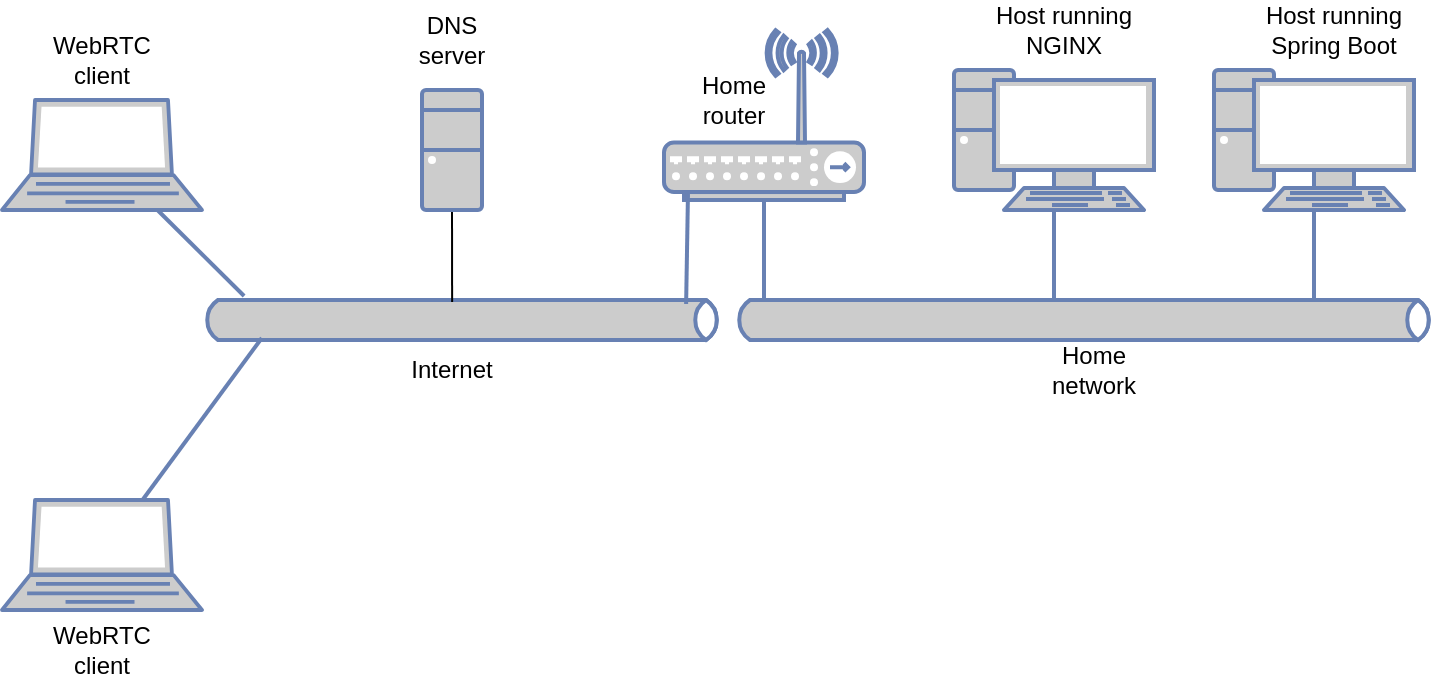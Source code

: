 <mxfile version="16.1.2" type="device"><diagram id="SWLJ_cRIV9_JF8MHAd84" name="Page-1"><mxGraphModel dx="1102" dy="1025" grid="1" gridSize="10" guides="1" tooltips="1" connect="1" arrows="1" fold="1" page="1" pageScale="1" pageWidth="850" pageHeight="1100" math="0" shadow="0"><root><mxCell id="0"/><mxCell id="1" parent="0"/><mxCell id="2ZjDUeswAlAVmBUXWTQk-2" value="" style="fontColor=#0066CC;verticalAlign=top;verticalLabelPosition=bottom;labelPosition=center;align=center;html=1;outlineConnect=0;fillColor=#CCCCCC;strokeColor=#6881B3;gradientColor=none;gradientDirection=north;strokeWidth=2;shape=mxgraph.networks.laptop;" vertex="1" parent="1"><mxGeometry x="44" y="140" width="100" height="55" as="geometry"/></mxCell><mxCell id="2ZjDUeswAlAVmBUXWTQk-4" value="" style="fontColor=#0066CC;verticalAlign=top;verticalLabelPosition=bottom;labelPosition=center;align=center;html=1;outlineConnect=0;fillColor=#CCCCCC;strokeColor=#6881B3;gradientColor=none;gradientDirection=north;strokeWidth=2;shape=mxgraph.networks.pc;" vertex="1" parent="1"><mxGeometry x="520" y="125" width="100" height="70" as="geometry"/></mxCell><mxCell id="2ZjDUeswAlAVmBUXWTQk-5" value="" style="fontColor=#0066CC;verticalAlign=top;verticalLabelPosition=bottom;labelPosition=center;align=center;html=1;outlineConnect=0;fillColor=#CCCCCC;strokeColor=#6881B3;gradientColor=none;gradientDirection=north;strokeWidth=2;shape=mxgraph.networks.pc;" vertex="1" parent="1"><mxGeometry x="650" y="125" width="100" height="70" as="geometry"/></mxCell><mxCell id="2ZjDUeswAlAVmBUXWTQk-6" value="" style="fontColor=#0066CC;verticalAlign=top;verticalLabelPosition=bottom;labelPosition=center;align=center;html=1;outlineConnect=0;fillColor=#CCCCCC;strokeColor=#6881B3;gradientColor=none;gradientDirection=north;strokeWidth=2;shape=mxgraph.networks.laptop;" vertex="1" parent="1"><mxGeometry x="44" y="340" width="100" height="55" as="geometry"/></mxCell><mxCell id="2ZjDUeswAlAVmBUXWTQk-7" value="" style="fontColor=#0066CC;verticalAlign=top;verticalLabelPosition=bottom;labelPosition=center;align=center;html=1;outlineConnect=0;fillColor=#CCCCCC;strokeColor=#6881B3;gradientColor=none;gradientDirection=north;strokeWidth=2;shape=mxgraph.networks.wireless_hub;" vertex="1" parent="1"><mxGeometry x="375" y="105" width="100" height="85" as="geometry"/></mxCell><mxCell id="2ZjDUeswAlAVmBUXWTQk-8" value="" style="html=1;fillColor=#CCCCCC;strokeColor=#6881B3;gradientColor=none;gradientDirection=north;strokeWidth=2;shape=mxgraph.networks.bus;gradientColor=none;gradientDirection=north;fontColor=#ffffff;perimeter=backbonePerimeter;backboneSize=20;" vertex="1" parent="1"><mxGeometry x="410" y="240" width="350" height="20" as="geometry"/></mxCell><mxCell id="2ZjDUeswAlAVmBUXWTQk-10" value="" style="strokeColor=#6881B3;edgeStyle=none;rounded=0;endArrow=none;html=1;strokeWidth=2;" edge="1" target="2ZjDUeswAlAVmBUXWTQk-8" parent="1" source="2ZjDUeswAlAVmBUXWTQk-4"><mxGeometry relative="1" as="geometry"><mxPoint x="550" y="180" as="sourcePoint"/></mxGeometry></mxCell><mxCell id="2ZjDUeswAlAVmBUXWTQk-11" value="" style="strokeColor=#6881B3;edgeStyle=none;rounded=0;endArrow=none;html=1;strokeWidth=2;" edge="1" target="2ZjDUeswAlAVmBUXWTQk-8" parent="1" source="2ZjDUeswAlAVmBUXWTQk-7"><mxGeometry relative="1" as="geometry"><mxPoint x="610" y="180" as="sourcePoint"/></mxGeometry></mxCell><mxCell id="2ZjDUeswAlAVmBUXWTQk-12" value="" style="strokeColor=#6881B3;edgeStyle=none;rounded=0;endArrow=none;html=1;strokeWidth=2;" edge="1" target="2ZjDUeswAlAVmBUXWTQk-8" parent="1" source="2ZjDUeswAlAVmBUXWTQk-5"><mxGeometry relative="1" as="geometry"><mxPoint x="670" y="180" as="sourcePoint"/></mxGeometry></mxCell><mxCell id="2ZjDUeswAlAVmBUXWTQk-20" value="" style="html=1;fillColor=#CCCCCC;strokeColor=#6881B3;gradientColor=none;gradientDirection=north;strokeWidth=2;shape=mxgraph.networks.bus;gradientColor=none;gradientDirection=north;fontColor=#ffffff;perimeter=backbonePerimeter;backboneSize=20;" vertex="1" parent="1"><mxGeometry x="144" y="240" width="260" height="20" as="geometry"/></mxCell><mxCell id="2ZjDUeswAlAVmBUXWTQk-21" value="" style="strokeColor=#6881B3;edgeStyle=none;rounded=0;endArrow=none;html=1;strokeWidth=2;entryX=0.081;entryY=-0.1;entryDx=0;entryDy=0;entryPerimeter=0;" edge="1" target="2ZjDUeswAlAVmBUXWTQk-20" parent="1" source="2ZjDUeswAlAVmBUXWTQk-2"><mxGeometry relative="1" as="geometry"><mxPoint x="150" y="310" as="sourcePoint"/></mxGeometry></mxCell><mxCell id="2ZjDUeswAlAVmBUXWTQk-25" value="" style="strokeColor=#6881B3;edgeStyle=none;rounded=0;endArrow=none;html=1;strokeWidth=2;entryX=0.115;entryY=0.95;entryDx=0;entryDy=0;entryPerimeter=0;" edge="1" target="2ZjDUeswAlAVmBUXWTQk-20" parent="1" source="2ZjDUeswAlAVmBUXWTQk-6"><mxGeometry relative="1" as="geometry"><mxPoint x="150" y="450" as="sourcePoint"/></mxGeometry></mxCell><mxCell id="2ZjDUeswAlAVmBUXWTQk-28" value="" style="strokeColor=#6881B3;edgeStyle=none;rounded=0;endArrow=none;html=1;strokeWidth=2;entryX=0.931;entryY=0.1;entryDx=0;entryDy=0;entryPerimeter=0;exitX=0.12;exitY=0.953;exitDx=0;exitDy=0;exitPerimeter=0;" edge="1" target="2ZjDUeswAlAVmBUXWTQk-20" parent="1" source="2ZjDUeswAlAVmBUXWTQk-7"><mxGeometry relative="1" as="geometry"><mxPoint x="390" y="180" as="sourcePoint"/><mxPoint x="377" y="240" as="targetPoint"/></mxGeometry></mxCell><mxCell id="2ZjDUeswAlAVmBUXWTQk-34" value="" style="endArrow=none;html=1;rounded=0;exitX=0.481;exitY=0.05;exitDx=0;exitDy=0;exitPerimeter=0;" edge="1" parent="1" source="2ZjDUeswAlAVmBUXWTQk-20"><mxGeometry width="50" height="50" relative="1" as="geometry"><mxPoint x="240" y="250" as="sourcePoint"/><mxPoint x="269" y="190" as="targetPoint"/></mxGeometry></mxCell><mxCell id="2ZjDUeswAlAVmBUXWTQk-35" value="" style="fontColor=#0066CC;verticalAlign=top;verticalLabelPosition=bottom;labelPosition=center;align=center;html=1;outlineConnect=0;fillColor=#CCCCCC;strokeColor=#6881B3;gradientColor=none;gradientDirection=north;strokeWidth=2;shape=mxgraph.networks.desktop_pc;" vertex="1" parent="1"><mxGeometry x="254" y="135" width="30" height="60" as="geometry"/></mxCell><mxCell id="2ZjDUeswAlAVmBUXWTQk-36" value="DNS server" style="text;html=1;strokeColor=none;fillColor=none;align=center;verticalAlign=middle;whiteSpace=wrap;rounded=0;" vertex="1" parent="1"><mxGeometry x="239" y="95" width="60" height="30" as="geometry"/></mxCell><mxCell id="2ZjDUeswAlAVmBUXWTQk-37" value="Home network" style="text;html=1;strokeColor=none;fillColor=none;align=center;verticalAlign=middle;whiteSpace=wrap;rounded=0;" vertex="1" parent="1"><mxGeometry x="560" y="260" width="60" height="30" as="geometry"/></mxCell><mxCell id="2ZjDUeswAlAVmBUXWTQk-38" value="WebRTC client" style="text;html=1;strokeColor=none;fillColor=none;align=center;verticalAlign=middle;whiteSpace=wrap;rounded=0;" vertex="1" parent="1"><mxGeometry x="64" y="105" width="60" height="30" as="geometry"/></mxCell><mxCell id="2ZjDUeswAlAVmBUXWTQk-39" value="WebRTC client" style="text;html=1;strokeColor=none;fillColor=none;align=center;verticalAlign=middle;whiteSpace=wrap;rounded=0;" vertex="1" parent="1"><mxGeometry x="64" y="400" width="60" height="30" as="geometry"/></mxCell><mxCell id="2ZjDUeswAlAVmBUXWTQk-40" value="Internet" style="text;html=1;strokeColor=none;fillColor=none;align=center;verticalAlign=middle;whiteSpace=wrap;rounded=0;" vertex="1" parent="1"><mxGeometry x="239" y="260" width="60" height="30" as="geometry"/></mxCell><mxCell id="2ZjDUeswAlAVmBUXWTQk-41" value="Home router" style="text;html=1;strokeColor=none;fillColor=none;align=center;verticalAlign=middle;whiteSpace=wrap;rounded=0;" vertex="1" parent="1"><mxGeometry x="380" y="125" width="60" height="30" as="geometry"/></mxCell><mxCell id="2ZjDUeswAlAVmBUXWTQk-43" value="Host running NGINX" style="text;html=1;strokeColor=none;fillColor=none;align=center;verticalAlign=middle;whiteSpace=wrap;rounded=0;" vertex="1" parent="1"><mxGeometry x="530" y="90" width="90" height="30" as="geometry"/></mxCell><mxCell id="2ZjDUeswAlAVmBUXWTQk-44" value="Host running Spring Boot" style="text;html=1;strokeColor=none;fillColor=none;align=center;verticalAlign=middle;whiteSpace=wrap;rounded=0;" vertex="1" parent="1"><mxGeometry x="670" y="90" width="80" height="30" as="geometry"/></mxCell></root></mxGraphModel></diagram></mxfile>